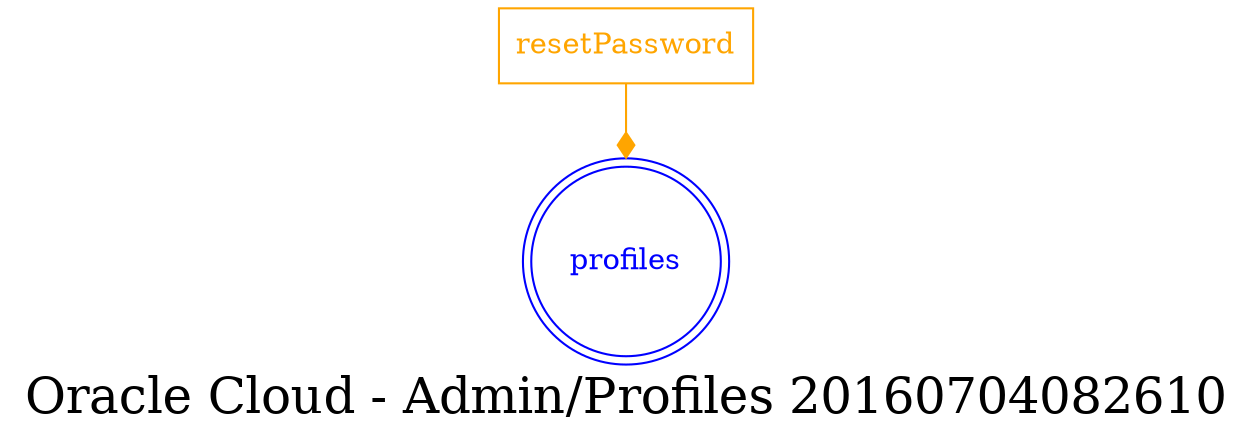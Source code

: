 digraph LexiconGraph {
graph[label="Oracle Cloud - Admin/Profiles 20160704082610", fontsize=24]
splines=true
"profiles" [color=blue, fontcolor=blue, shape=doublecircle]
"resetPassword" [color=orange, fontcolor=orange, shape=box]
"resetPassword" -> "profiles" [color=orange, fontcolor=orange, arrowhead=diamond, arrowtail=none]
}

